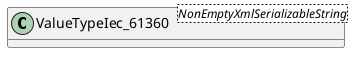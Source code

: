 @startuml
skinparam classAttributeIconSize 0
hide methods

class ValueTypeIec_61360<NonEmptyXmlSerializableString> {
}
@enduml